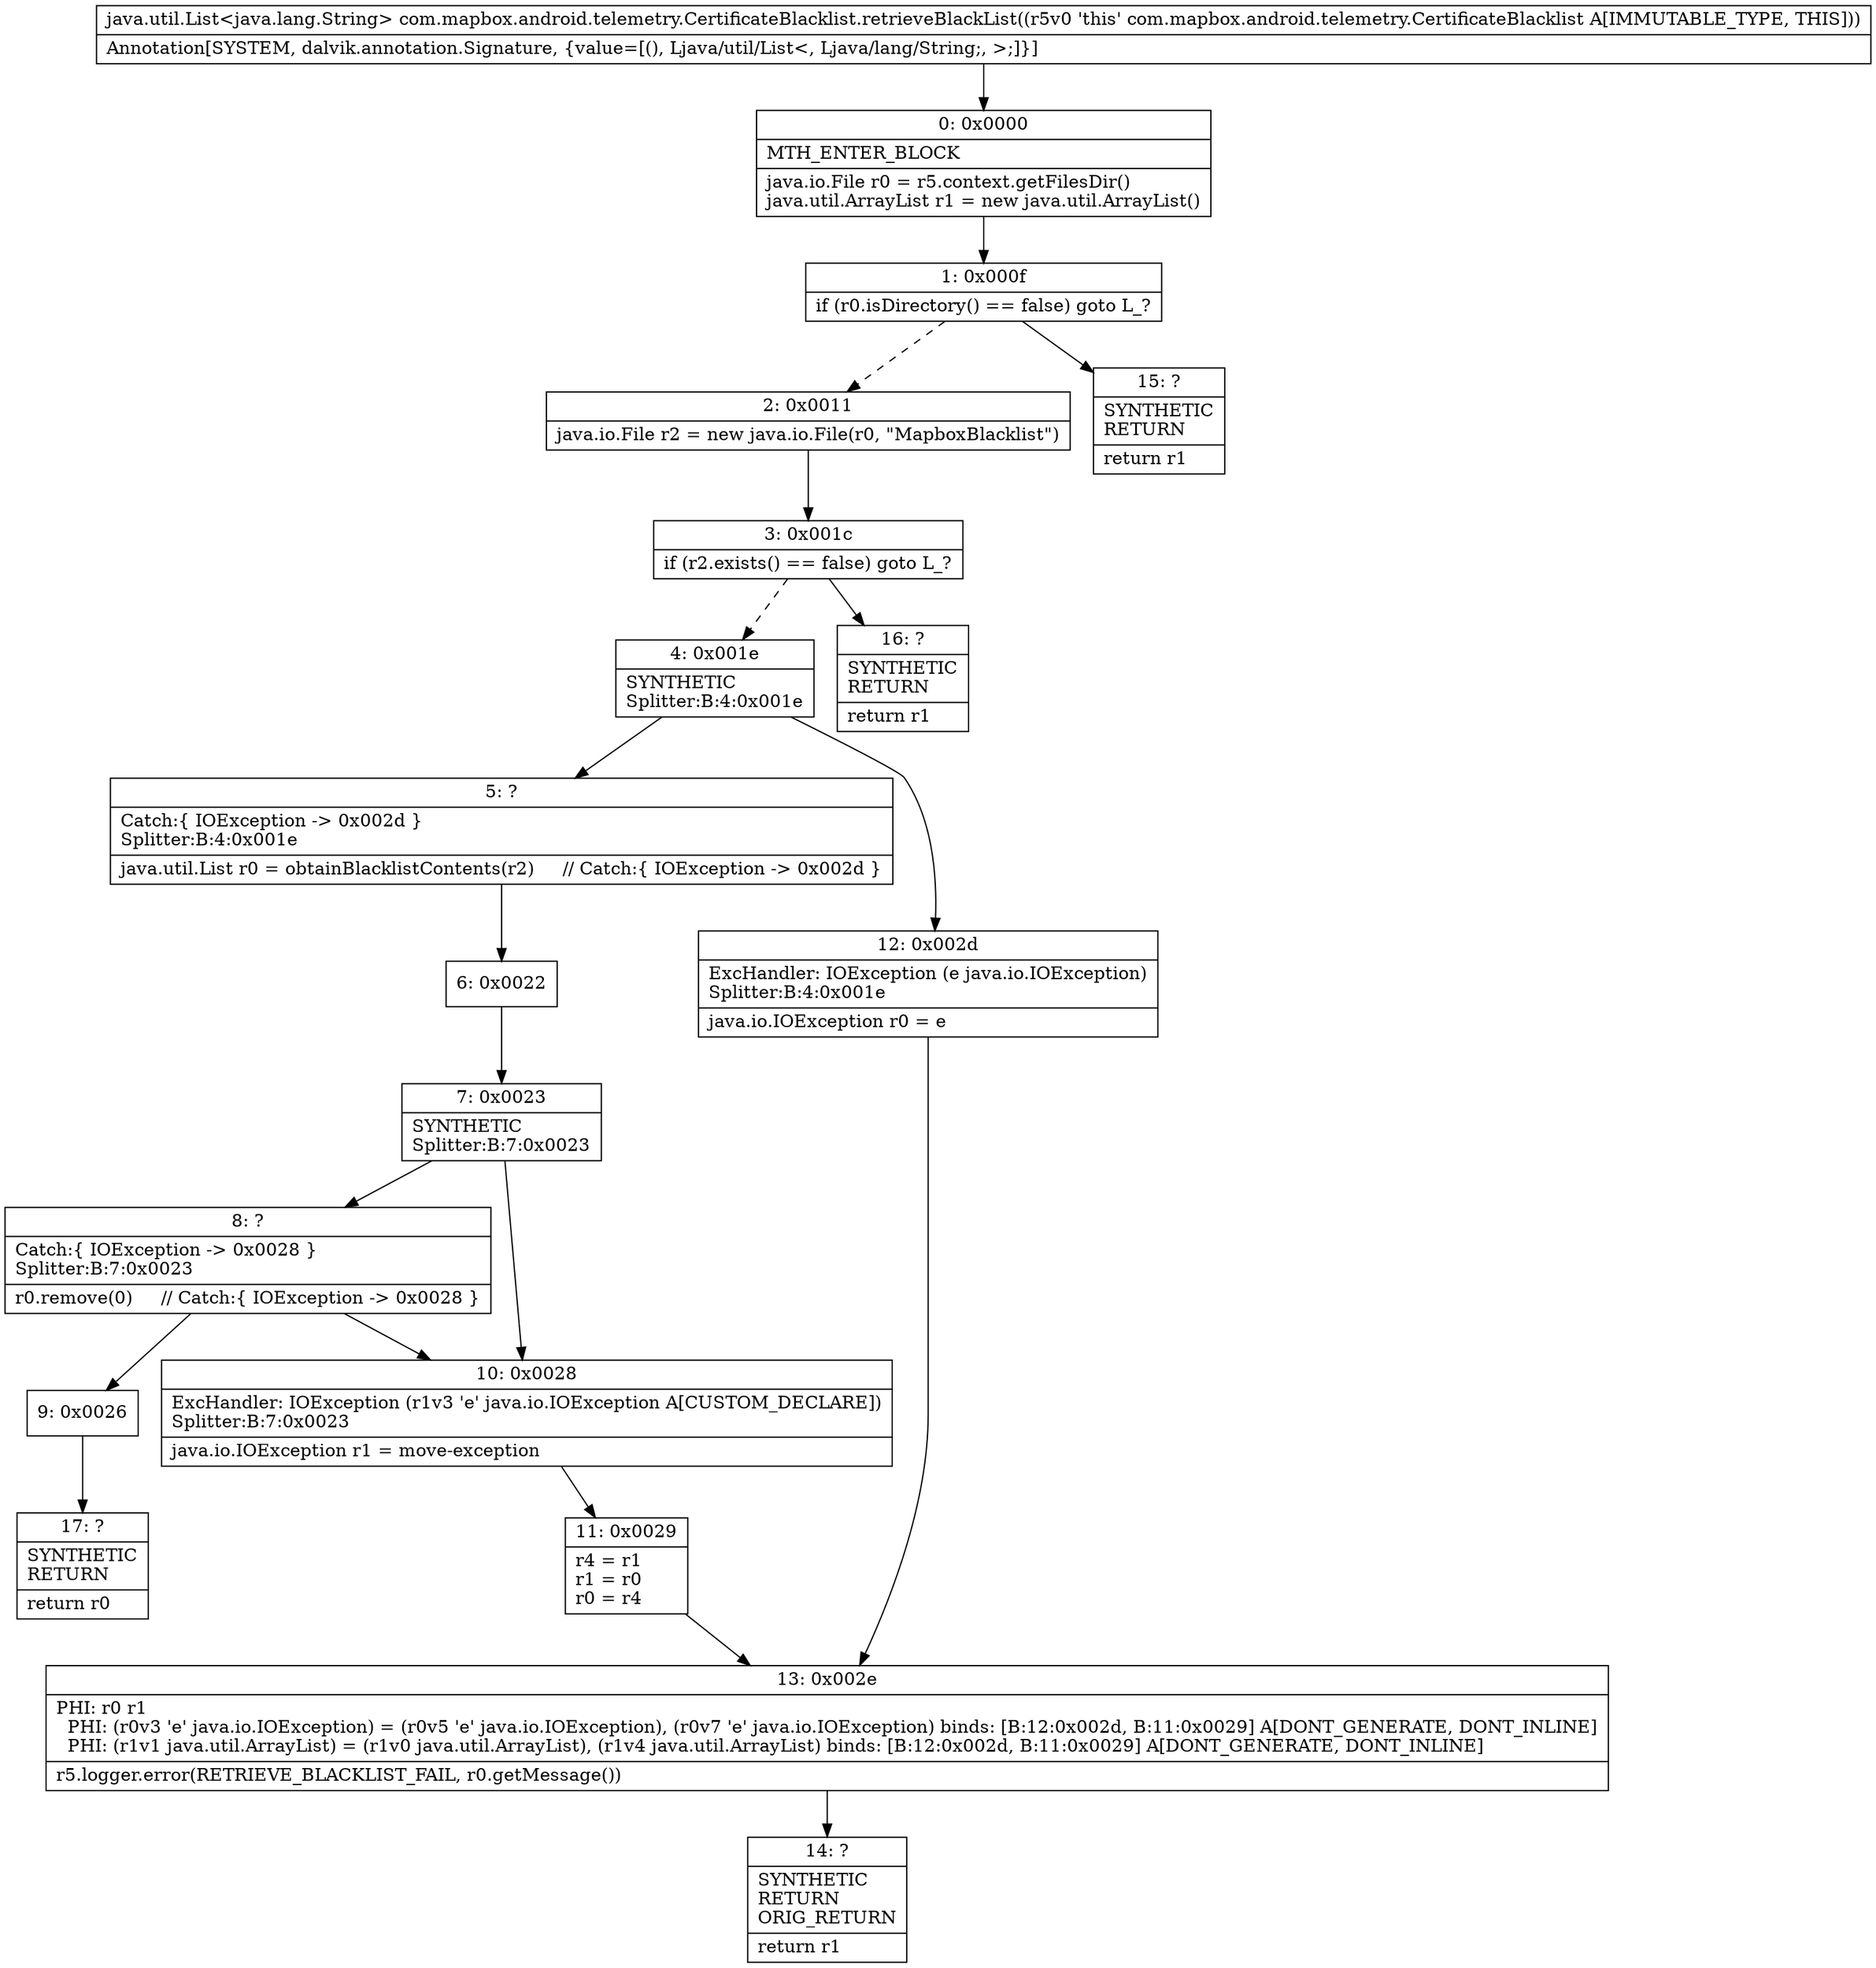 digraph "CFG forcom.mapbox.android.telemetry.CertificateBlacklist.retrieveBlackList()Ljava\/util\/List;" {
Node_0 [shape=record,label="{0\:\ 0x0000|MTH_ENTER_BLOCK\l|java.io.File r0 = r5.context.getFilesDir()\ljava.util.ArrayList r1 = new java.util.ArrayList()\l}"];
Node_1 [shape=record,label="{1\:\ 0x000f|if (r0.isDirectory() == false) goto L_?\l}"];
Node_2 [shape=record,label="{2\:\ 0x0011|java.io.File r2 = new java.io.File(r0, \"MapboxBlacklist\")\l}"];
Node_3 [shape=record,label="{3\:\ 0x001c|if (r2.exists() == false) goto L_?\l}"];
Node_4 [shape=record,label="{4\:\ 0x001e|SYNTHETIC\lSplitter:B:4:0x001e\l}"];
Node_5 [shape=record,label="{5\:\ ?|Catch:\{ IOException \-\> 0x002d \}\lSplitter:B:4:0x001e\l|java.util.List r0 = obtainBlacklistContents(r2)     \/\/ Catch:\{ IOException \-\> 0x002d \}\l}"];
Node_6 [shape=record,label="{6\:\ 0x0022}"];
Node_7 [shape=record,label="{7\:\ 0x0023|SYNTHETIC\lSplitter:B:7:0x0023\l}"];
Node_8 [shape=record,label="{8\:\ ?|Catch:\{ IOException \-\> 0x0028 \}\lSplitter:B:7:0x0023\l|r0.remove(0)     \/\/ Catch:\{ IOException \-\> 0x0028 \}\l}"];
Node_9 [shape=record,label="{9\:\ 0x0026}"];
Node_10 [shape=record,label="{10\:\ 0x0028|ExcHandler: IOException (r1v3 'e' java.io.IOException A[CUSTOM_DECLARE])\lSplitter:B:7:0x0023\l|java.io.IOException r1 = move\-exception\l}"];
Node_11 [shape=record,label="{11\:\ 0x0029|r4 = r1\lr1 = r0\lr0 = r4\l}"];
Node_12 [shape=record,label="{12\:\ 0x002d|ExcHandler: IOException (e java.io.IOException)\lSplitter:B:4:0x001e\l|java.io.IOException r0 = e\l}"];
Node_13 [shape=record,label="{13\:\ 0x002e|PHI: r0 r1 \l  PHI: (r0v3 'e' java.io.IOException) = (r0v5 'e' java.io.IOException), (r0v7 'e' java.io.IOException) binds: [B:12:0x002d, B:11:0x0029] A[DONT_GENERATE, DONT_INLINE]\l  PHI: (r1v1 java.util.ArrayList) = (r1v0 java.util.ArrayList), (r1v4 java.util.ArrayList) binds: [B:12:0x002d, B:11:0x0029] A[DONT_GENERATE, DONT_INLINE]\l|r5.logger.error(RETRIEVE_BLACKLIST_FAIL, r0.getMessage())\l}"];
Node_14 [shape=record,label="{14\:\ ?|SYNTHETIC\lRETURN\lORIG_RETURN\l|return r1\l}"];
Node_15 [shape=record,label="{15\:\ ?|SYNTHETIC\lRETURN\l|return r1\l}"];
Node_16 [shape=record,label="{16\:\ ?|SYNTHETIC\lRETURN\l|return r1\l}"];
Node_17 [shape=record,label="{17\:\ ?|SYNTHETIC\lRETURN\l|return r0\l}"];
MethodNode[shape=record,label="{java.util.List\<java.lang.String\> com.mapbox.android.telemetry.CertificateBlacklist.retrieveBlackList((r5v0 'this' com.mapbox.android.telemetry.CertificateBlacklist A[IMMUTABLE_TYPE, THIS]))  | Annotation[SYSTEM, dalvik.annotation.Signature, \{value=[(), Ljava\/util\/List\<, Ljava\/lang\/String;, \>;]\}]\l}"];
MethodNode -> Node_0;
Node_0 -> Node_1;
Node_1 -> Node_2[style=dashed];
Node_1 -> Node_15;
Node_2 -> Node_3;
Node_3 -> Node_4[style=dashed];
Node_3 -> Node_16;
Node_4 -> Node_5;
Node_4 -> Node_12;
Node_5 -> Node_6;
Node_6 -> Node_7;
Node_7 -> Node_8;
Node_7 -> Node_10;
Node_8 -> Node_9;
Node_8 -> Node_10;
Node_9 -> Node_17;
Node_10 -> Node_11;
Node_11 -> Node_13;
Node_12 -> Node_13;
Node_13 -> Node_14;
}

